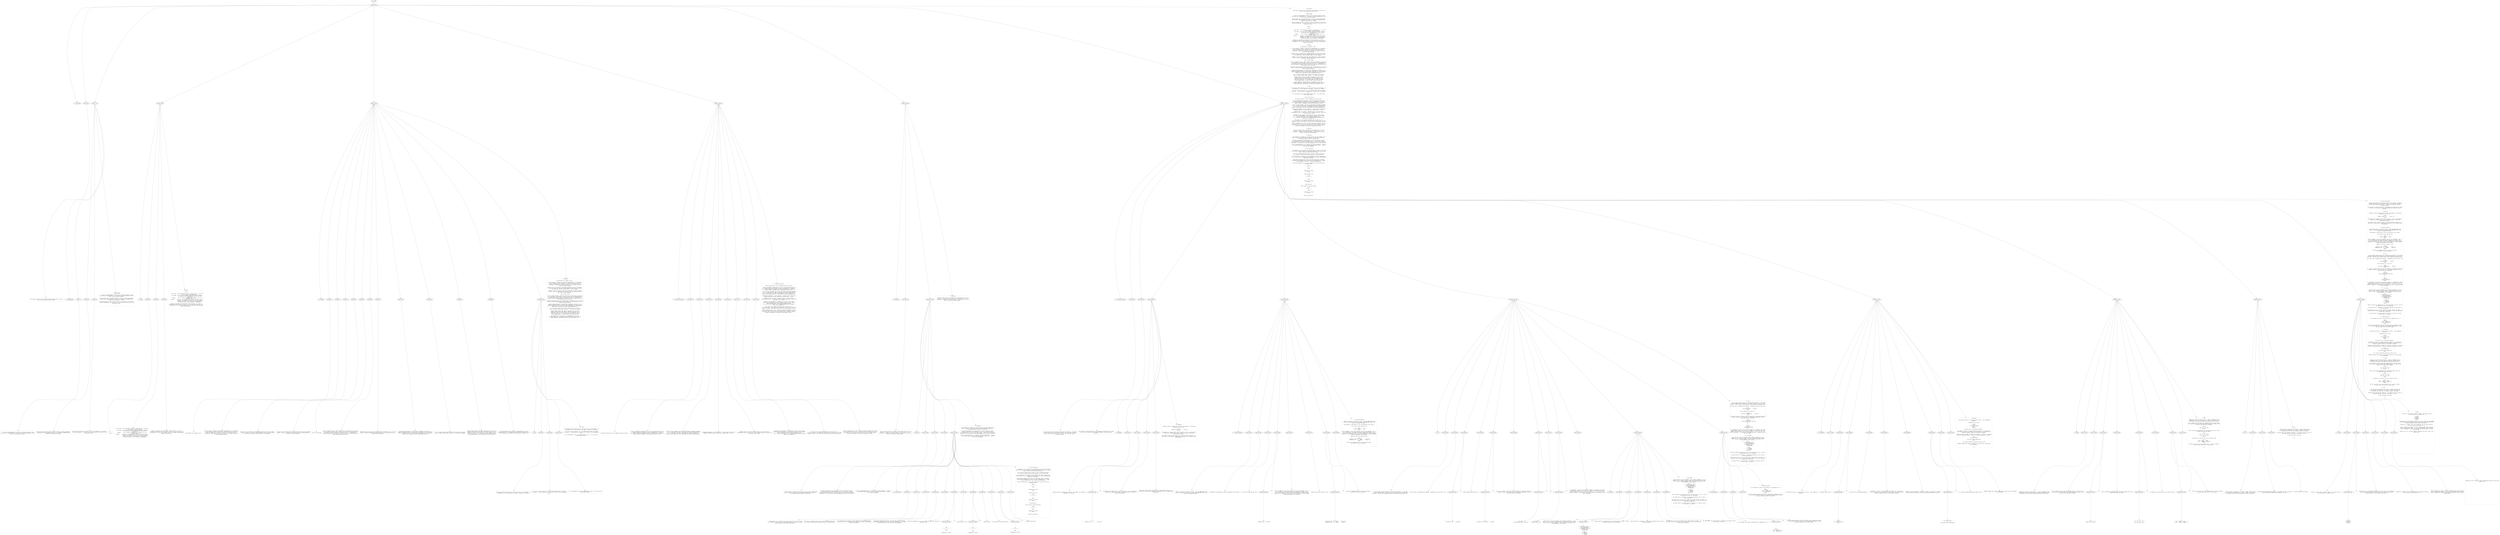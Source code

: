 digraph hierarchy {

node [fontname=Helvetica]
edge [style=dashed]

doc_0 [label="doc - 508"]


doc_0 -> { section_1}
{rank=same; section_1}

section_1 [label="section: 1-224"]


section_1 -> { header_2 block_3 section_4 section_5 section_6 section_7 section_8 section_9}
{rank=same; header_2 block_3 section_4 section_5 section_6 section_7 section_8 section_9}

header_2 [label="1 : Orb format"]

block_3 [label="block 1-224"]

section_4 [label="section: 7-21"]

section_5 [label="section: 22-43"]

section_6 [label="section: 44-92"]

section_7 [label="section: 106-142"]

section_8 [label="section: 143-150"]

section_9 [label="section: 225-457"]


block_3 -> leaf_10
leaf_10  [color=Gray,shape=rectangle,fontname=Inconsolata,label="
  The grimoire tools work with a structured text format which we call Orb.
This is an introduction to that format.

"]
section_4 -> { header_11 block_12 block_13 block_14}
{rank=same; header_11 block_12 block_13 block_14}

header_11 [label="2 : Metalanguage"]

block_12 [label="block 7-12"]

block_13 [label="block 13-16"]

block_14 [label="block 17-21"]


block_12 -> leaf_15
leaf_15  [color=Gray,shape=rectangle,fontname=Inconsolata,label="
  I call Orb a metalanguage, because it can by design include any other
structured text format within it.  Provided it may be represented in utf-8!
This is no stricture in practice. 
"]
block_13 -> leaf_16
leaf_16  [color=Gray,shape=rectangle,fontname=Inconsolata,label="The Orb format aims to be equally useful for markup, literate programming,
configuration, data exchange, and the sort of interactive notebook which 
Jupyter and org-babel can produce.
"]
block_14 -> leaf_17
leaf_17  [color=Gray,shape=rectangle,fontname=Inconsolata,label="The first parser and tool is Grimoire, which, as a bootstrap, is focused on
literate programming.  This will in turn be the format for the tools in the
bettertools suite. 

"]
section_4 -> leaf_18
leaf_18  [color=Gray,shape=rectangle,fontname=Inconsolata,label="** Metalanguage

  I call Orb a metalanguage, because it can by design include any other
structured text format within it.  Provided it may be represented in utf-8!
This is no stricture in practice. 

The Orb format aims to be equally useful for markup, literate programming,
configuration, data exchange, and the sort of interactive notebook which 
Jupyter and org-babel can produce.

The first parser and tool is Grimoire, which, as a bootstrap, is focused on
literate programming.  This will in turn be the format for the tools in the
bettertools suite. 


*"]
section_5 -> { header_19 block_20 block_21 block_22}
{rank=same; header_19 block_20 block_21 block_22}

header_19 [label="2 : Goals"]

block_20 [label="block 22-25"]

block_21 [label="block 26-37"]

block_22 [label="block 38-43"]


block_20 -> leaf_23
leaf_23  [color=Gray,shape=rectangle,fontname=Inconsolata,label="
  Orb is:
"]
block_21 -> leaf_24
leaf_24  [color=Gray,shape=rectangle,fontname=Inconsolata,label="  - Error free:  An Orb document is never in a state of error.  Any valid
                 utf-8 string is an Orb document.
  - Line based:  Orb files may be rapidly separated into their elements
                 by splitting into lines and examining the first few
                 characters.
  - Humane:      Orb is carefully designed to be readable, as is, by
                 ordinary humans.
  - General:     There are no characters such as <>& in HTML which must be
                 escaped.  Orb codeblocks can enclose any other format,
                 including Orb format.  Orb strings are «brace balanced»
                 and can enclose any utf-8 string as a consequence. 
"]
block_22 -> leaf_25
leaf_25  [color=Gray,shape=rectangle,fontname=Inconsolata,label="While it is possible to do some fancy things with Orb, it is also a
comfortable format to write a blog post, or put a few key-value pairs into
a config file.  If you were to send an email in Orb format, the recipient
might not even notice. 

"]
section_5 -> leaf_26
leaf_26  [color=Gray,shape=rectangle,fontname=Inconsolata,label="** Goals

  Orb is:

  - Error free:  An Orb document is never in a state of error.  Any valid
                 utf-8 string is an Orb document.
  - Line based:  Orb files may be rapidly separated into their elements
                 by splitting into lines and examining the first few
                 characters.
  - Humane:      Orb is carefully designed to be readable, as is, by
                 ordinary humans.
  - General:     There are no characters such as <>& in HTML which must be
                 escaped.  Orb codeblocks can enclose any other format,
                 including Orb format.  Orb strings are «brace balanced»
                 and can enclose any utf-8 string as a consequence. 

While it is possible to do some fancy things with Orb, it is also a
comfortable format to write a blog post, or put a few key-value pairs into
a config file.  If you were to send an email in Orb format, the recipient
might not even notice. 


*"]
section_6 -> { header_27 block_28 block_29 block_30 block_31 block_32 block_33 block_34 block_35 block_36 block_37 block_38 section_39}
{rank=same; header_27 block_28 block_29 block_30 block_31 block_32 block_33 block_34 block_35 block_36 block_37 block_38 section_39}

header_27 [label="2 : Encoding"]

block_28 [label="block 44-47"]

block_29 [label="block 48-53"]

block_30 [label="block 54-57"]

block_31 [label="block 58-61"]

block_32 [label="block 62-63"]

block_33 [label="block 64-69"]

block_34 [label="block 70-73"]

block_35 [label="block 74-78"]

block_36 [label="block 79-81"]

block_37 [label="block 82-87"]

block_38 [label="block 88-92"]

section_39 [label="section: 93-105"]


block_28 -> leaf_40
leaf_40  [color=Gray,shape=rectangle,fontname=Inconsolata,label="
Orb documents are encoded in utf-8.  
"]
block_29 -> leaf_41
leaf_41  [color=Gray,shape=rectangle,fontname=Inconsolata,label="The core syntax is defined in terms of the reachable keys on a US keyboard.
This tradition is firmly entrenched in the mid teens, and I have no
designs on budging that at present.  The miser in me likes that they're
a byte each.  The lawyer in me insists that this isn't ASCII, which is a
seven-bit legacy encoding.
"]
block_30 -> leaf_42
leaf_42  [color=Gray,shape=rectangle,fontname=Inconsolata,label="We aren't at all reluctant to use Unicode characters as part of the format. 
Grimoire «strings» are the most visible example of this, along with drawer
and fold icons, which are actual parts of an Orb document. 
"]
block_31 -> leaf_43
leaf_43  [color=Gray,shape=rectangle,fontname=Inconsolata,label="Grimoire is case sensitive and uses lower-snake-case for built-in English
phrases. There is a convention (see classes) that uses capitalization of
user words to affect semantics.  
"]
block_32 -> leaf_44
leaf_44  [color=Gray,shape=rectangle,fontname=Inconsolata,label="[tk] is there though
"]
block_33 -> leaf_45
leaf_45  [color=Gray,shape=rectangle,fontname=Inconsolata,label="Orb is a format for text.  There are many ways of writing text, but only one
way of encoding it that matters.  There is a long tail of Unicode complexity,
and there are traces of Committee spattered all over it; nonetheless we 
should be grateful that utf-8 won, in a world in which we still drive cars on
both possible sides of the road. 
"]
block_34 -> leaf_46
leaf_46  [color=Gray,shape=rectangle,fontname=Inconsolata,label="Note that while we have our [[own opinions about utf-8][httk://]] our vision of
heaven is backward-compatible with the inferior version foisted upon us by a 
jealous software monopoly.
"]
block_35 -> leaf_47
leaf_47  [color=Gray,shape=rectangle,fontname=Inconsolata,label="Bidirectional handling in a context that's indentation sensitive is an 
example of something subtle. Orb format uses indentation in a few key places,
and a compliant parser will need to detect and respect RTL [tk?] markers.
Exactly how is spelled out under [[indentation][httk://]]
"]
block_36 -> leaf_48
leaf_48  [color=Gray,shape=rectangle,fontname=Inconsolata,label="I'd love to get a Hebrew and/or Arabic fluent hacker on the project
early, to make sure this works correctly.  I'll settle for Aramaic.
"]
block_37 -> leaf_49
leaf_49  [color=Gray,shape=rectangle,fontname=Inconsolata,label="Another thing I want to get right is equivalence. If you have a
variable called \"Glück\" the compiler shouldn't complain if it's
rendered in either of the valid ways. For some sequences that's
\"any of the valid ways\". If we normalized your prose, you might
have problems later, so we don't want to solve it that way.
"]
block_38 -> leaf_50
leaf_50  [color=Gray,shape=rectangle,fontname=Inconsolata,label="This consideration mostly applys to [[hashtags][httk://]] and 
[[handles][httk://]].  The idea is that Orb files will respect all the 
wacky typographic equivalences that Unicode has gifted us with.

"]
section_39 -> { header_51 block_52 block_53 block_54}
{rank=same; header_51 block_52 block_53 block_54}

header_51 [label="4 : Tabs"]

block_52 [label="block 93-97"]

block_53 [label="block 98-101"]

block_54 [label="block 102-105"]


block_52 -> leaf_55
leaf_55  [color=Gray,shape=rectangle,fontname=Inconsolata,label="
The vexacious ASCII character 8 will never be found in an Orb document.  If
encountered, it will be reduced to two spaces.  Grimoire will complain.
"]
block_53 -> leaf_56
leaf_56  [color=Gray,shape=rectangle,fontname=Inconsolata,label="It's not an /error/ mind you, it's a well-defined input that will become 
two spaces.  If encountered by one of my tools, the tabs will be permanently
gone. 
"]
block_54 -> leaf_57
leaf_57  [color=Gray,shape=rectangle,fontname=Inconsolata,label="Yes. This applies to your source code blocks as well.  It is time we put 
away childish things.  

"]
section_39 -> leaf_58
leaf_58  [color=Gray,shape=rectangle,fontname=Inconsolata,label="**** Tabs

The vexacious ASCII character 8 will never be found in an Orb document.  If
encountered, it will be reduced to two spaces.  Grimoire will complain.

It's not an /error/ mind you, it's a well-defined input that will become 
two spaces.  If encountered by one of my tools, the tabs will be permanently
gone. 

Yes. This applies to your source code blocks as well.  It is time we put 
away childish things.  


*"]
section_6 -> leaf_59
leaf_59  [color=Gray,shape=rectangle,fontname=Inconsolata,label="** Encoding

Orb documents are encoded in utf-8.  

The core syntax is defined in terms of the reachable keys on a US keyboard.
This tradition is firmly entrenched in the mid teens, and I have no
designs on budging that at present.  The miser in me likes that they're
a byte each.  The lawyer in me insists that this isn't ASCII, which is a
seven-bit legacy encoding.

We aren't at all reluctant to use Unicode characters as part of the format. 
Grimoire «strings» are the most visible example of this, along with drawer
and fold icons, which are actual parts of an Orb document. 

Grimoire is case sensitive and uses lower-snake-case for built-in English
phrases. There is a convention (see classes) that uses capitalization of
user words to affect semantics.  

[tk] is there though

Orb is a format for text.  There are many ways of writing text, but only one
way of encoding it that matters.  There is a long tail of Unicode complexity,
and there are traces of Committee spattered all over it; nonetheless we 
should be grateful that utf-8 won, in a world in which we still drive cars on
both possible sides of the road. 

Note that while we have our [[own opinions about utf-8][httk://]] our vision of
heaven is backward-compatible with the inferior version foisted upon us by a 
jealous software monopoly.

Bidirectional handling in a context that's indentation sensitive is an 
example of something subtle. Orb format uses indentation in a few key places,
and a compliant parser will need to detect and respect RTL [tk?] markers.
Exactly how is spelled out under [[indentation][httk://]]

I'd love to get a Hebrew and/or Arabic fluent hacker on the project
early, to make sure this works correctly.  I'll settle for Aramaic.

Another thing I want to get right is equivalence. If you have a
variable called \"Glück\" the compiler shouldn't complain if it's
rendered in either of the valid ways. For some sequences that's
\"any of the valid ways\". If we normalized your prose, you might
have problems later, so we don't want to solve it that way.

This consideration mostly applys to [[hashtags][httk://]] and 
[[handles][httk://]].  The idea is that Orb files will respect all the 
wacky typographic equivalences that Unicode has gifted us with.


*"]
section_7 -> { header_60 block_61 block_62 block_63 block_64 block_65 block_66 block_67 block_68}
{rank=same; header_60 block_61 block_62 block_63 block_64 block_65 block_66 block_67 block_68}

header_60 [label="2 : Prose and Structure"]

block_61 [label="block 106-109"]

block_62 [label="block 110-114"]

block_63 [label="block 115-119"]

block_64 [label="block 120-122"]

block_65 [label="block 123-126"]

block_66 [label="block 127-132"]

block_67 [label="block 133-136"]

block_68 [label="block 137-142"]


block_61 -> leaf_69
leaf_69  [color=Gray,shape=rectangle,fontname=Inconsolata,label="
The major distinction in Orb is between prose and structure.
"]
block_62 -> leaf_70
leaf_70  [color=Gray,shape=rectangle,fontname=Inconsolata,label="Prose is the default parsing state. It is far from unstructured from the
runtime perspective. Although this needn't be embedded in the parse
tree, Grimoire understands concepts such as paragraphs, words, punctuation,
capital letters, languages, and anything else proper to prose.
"]
block_63 -> leaf_71
leaf_71  [color=Gray,shape=rectangle,fontname=Inconsolata,label="I refer to human languages, but Grimoire understands programming languages
also. In principle, all of them, it shouldn't be harder to add them than
it is to call them from shell, though getting a runtime rigged up to
another runtime always calls for some finesse to derive a good experience.
"]
block_64 -> leaf_72
leaf_72  [color=Gray,shape=rectangle,fontname=Inconsolata,label="\"Programming languages\" is overly specific.  Grimoire draws a distinction
between prose and structure. Blocks may contain either, or both.
"]
block_65 -> leaf_73
leaf_73  [color=Gray,shape=rectangle,fontname=Inconsolata,label="Something that's nice about a language build on a prose/structure
relationship is that it can be error free.  Anything *grym* can't build into
a structure is just prose.
"]
block_66 -> leaf_74
leaf_74  [color=Gray,shape=rectangle,fontname=Inconsolata,label="Markdown has this property.  Sometimes you run into parsers which
build errors into Markdown, which is itself erroneous.  If you [[RTFM]
[http://daringfireball.net/projects/markdown/syntax]],
you'll find the word \"error\" once.  Helpfully explaining how Markdown
keeps you from making one.
"]
block_67 -> leaf_75
leaf_75  [color=Gray,shape=rectangle,fontname=Inconsolata,label="We do what we can to make the document look the same as it is
in fact structured.  The intention with Orb files is that we work with them
aided by a linter, which lets us be lazy and still get consistent results.
"]
block_68 -> leaf_76
leaf_76  [color=Gray,shape=rectangle,fontname=Inconsolata,label="The most important point in this section is that Orb documents do not have
errors and never fail to parse.  You should be able to literally plug any 
Orb parser into a source of entropy and end up with a document, since a
proper utf-8 decoder will drop any invalid bytes it sees. 

"]
section_7 -> leaf_77
leaf_77  [color=Gray,shape=rectangle,fontname=Inconsolata,label="** Prose and Structure

The major distinction in Orb is between prose and structure.

Prose is the default parsing state. It is far from unstructured from the
runtime perspective. Although this needn't be embedded in the parse
tree, Grimoire understands concepts such as paragraphs, words, punctuation,
capital letters, languages, and anything else proper to prose.

I refer to human languages, but Grimoire understands programming languages
also. In principle, all of them, it shouldn't be harder to add them than
it is to call them from shell, though getting a runtime rigged up to
another runtime always calls for some finesse to derive a good experience.

\"Programming languages\" is overly specific.  Grimoire draws a distinction
between prose and structure. Blocks may contain either, or both.

Something that's nice about a language build on a prose/structure
relationship is that it can be error free.  Anything *grym* can't build into
a structure is just prose.

Markdown has this property.  Sometimes you run into parsers which
build errors into Markdown, which is itself erroneous.  If you [[RTFM]
[http://daringfireball.net/projects/markdown/syntax]],
you'll find the word \"error\" once.  Helpfully explaining how Markdown
keeps you from making one.

We do what we can to make the document look the same as it is
in fact structured.  The intention with Orb files is that we work with them
aided by a linter, which lets us be lazy and still get consistent results.

The most important point in this section is that Orb documents do not have
errors and never fail to parse.  You should be able to literally plug any 
Orb parser into a source of entropy and end up with a document, since a
proper utf-8 decoder will drop any invalid bytes it sees. 


*"]
section_8 -> { header_78 block_79 section_80}
{rank=same; header_78 block_79 section_80}

header_78 [label="2 : Ownership"]

block_79 [label="block 143-150"]

section_80 [label="section: 151-166"]


block_79 -> leaf_81
leaf_81  [color=Gray,shape=rectangle,fontname=Inconsolata,label="
  The root concept of Orb is a document, which divides into one or more 
sections.  A section owns all structure or prose within it.  This 
paragraph is owned by «** Ownership» above, as are all the rest of the
blocks until the next section header. 

"]
section_80 -> { header_82 block_83 block_84 block_85 section_86}
{rank=same; header_82 block_83 block_84 block_85 section_86}

header_82 [label="3 : Blocking"]

block_83 [label="block 151-156"]

block_84 [label="block 157-161"]

block_85 [label="block 162-166"]

section_86 [label="section: 167-224"]


block_83 -> leaf_87
leaf_87  [color=Gray,shape=rectangle,fontname=Inconsolata,label="
  Orb documents are chunked into sections entirely by their heading lines.
Within a section, prose and structure alike are organized into blocks.  
The defining marker of blocks is blank lines.
"]
block_84 -> leaf_88
leaf_88  [color=Gray,shape=rectangle,fontname=Inconsolata,label="This second paragraph is the second block of the «*** Blocking» section.
Taking a look at the source document, you'll see that I put (single)
newlines between lines, with an 78 column margin.  That should be considered
good style.  If you prefer to have each paragraph be its own line, have at.
"]
block_85 -> leaf_89
leaf_89  [color=Gray,shape=rectangle,fontname=Inconsolata,label="A line is considered blank if it contains only Unicode spacemarks.  Grimoire
will smoothly remove any such cruft and replace it with «\\n\\n».  We also
trim trailing whitespace. 

"]
section_86 -> { header_90 block_91 block_92 block_93 block_94 block_95 block_96 block_97 block_98 block_99 block_100 block_101 block_102}
{rank=same; header_90 block_91 block_92 block_93 block_94 block_95 block_96 block_97 block_98 block_99 block_100 block_101 block_102}

header_90 [label="4 : The Cling Rule"]

block_91 [label="block 167-172"]

block_92 [label="block 173-175"]

block_93 [label="block 176-179"]

block_94 [label="block 180-183"]

block_95 [label="block 184-186"]

block_96 [label="block 187-196"]

block_97 [label="block 197-198"]

block_98 [label="block 199-208"]

block_99 [label="block 209-210"]

block_100 [label="block 211-212"]

block_101 [label="block 213-221"]

block_102 [label="block 222-224"]


block_91 -> leaf_103
leaf_103  [color=Gray,shape=rectangle,fontname=Inconsolata,label="
  [[Tags][httk://]] are used both to provide names to blocks in Orb format
and to specify various actions in knitting and weaving.  They may be placed
above or below the block which they affect.
"]
block_92 -> leaf_104
leaf_104  [color=Gray,shape=rectangle,fontname=Inconsolata,label="The cling rule specifies that a group 'clings' to another group when
it is closer to that group than the other group. Ties resolve down.
"]
block_93 -> leaf_105
leaf_105  [color=Gray,shape=rectangle,fontname=Inconsolata,label="This should make it intuitive to group elements that aren't grouping the
way you expect: put in whitespace until the block is visually distinguished
from the surroundings.
"]
block_94 -> leaf_106
leaf_106  [color=Gray,shape=rectangle,fontname=Inconsolata,label="Cling applies between blocks which are at the same level of ownership.
Ownership has precedence over cling: all blocks underneath e.g. a header
line are owned by that line, newlines notwithstanding.
"]
block_95 -> leaf_107
leaf_107  [color=Gray,shape=rectangle,fontname=Inconsolata,label="Note that indentation of e.g. lists invokes the cling rule within the
indentation level.
"]
block_96 -> { codeblock_108}
{rank=same; codeblock_108}

codeblock_108 [label="code block 187-194"]


codeblock_108 -> leaf_109
leaf_109  [color=Gray,shape=rectangle,fontname=Inconsolata,label="| x | y | z |

#tag


someprose on a block"]
block_96 -> leaf_110
leaf_110  [color=Gray,shape=rectangle,fontname=Inconsolata,label="
"]
block_97 -> leaf_111
leaf_111  [color=Gray,shape=rectangle,fontname=Inconsolata,label="Tags the table, but
"]
block_98 -> { codeblock_112}
{rank=same; codeblock_112}

codeblock_112 [label="code block 199-206"]


codeblock_112 -> leaf_113
leaf_113  [color=Gray,shape=rectangle,fontname=Inconsolata,label="| x | y | z |


#tag

someprose on a block"]
block_98 -> leaf_114
leaf_114  [color=Gray,shape=rectangle,fontname=Inconsolata,label="
"]
block_99 -> leaf_115
leaf_115  [color=Gray,shape=rectangle,fontname=Inconsolata,label="Tags the block.
"]
block_100 -> leaf_116
leaf_116  [color=Gray,shape=rectangle,fontname=Inconsolata,label="Even clings are resolved forwards:
"]
block_101 -> { codeblock_117}
{rank=same; codeblock_117}

codeblock_117 [label="code block 213-219"]


codeblock_117 -> leaf_118
leaf_118  [color=Gray,shape=rectangle,fontname=Inconsolata,label="| x | y | z |

#tag

someprose on a block"]
block_101 -> leaf_119
leaf_119  [color=Gray,shape=rectangle,fontname=Inconsolata,label="
"]
block_102 -> leaf_120
leaf_120  [color=Gray,shape=rectangle,fontname=Inconsolata,label="Tags the prose block.

"]
section_86 -> leaf_121
leaf_121  [color=Gray,shape=rectangle,fontname=Inconsolata,label="**** The Cling Rule

  [[Tags][httk://]] are used both to provide names to blocks in Orb format
and to specify various actions in knitting and weaving.  They may be placed
above or below the block which they affect.

The cling rule specifies that a group 'clings' to another group when
it is closer to that group than the other group. Ties resolve down.

This should make it intuitive to group elements that aren't grouping the
way you expect: put in whitespace until the block is visually distinguished
from the surroundings.

Cling applies between blocks which are at the same level of ownership.
Ownership has precedence over cling: all blocks underneath e.g. a header
line are owned by that line, newlines notwithstanding.

Note that indentation of e.g. lists invokes the cling rule within the
indentation level.

#!orb
| x | y | z |

#tag


someprose on a block
#/orb


Tags the table, but

#!orb
| x | y | z |


#tag

someprose on a block
#/orb


Tags the block.

Even clings are resolved forwards:

#!orb
| x | y | z |

#tag

someprose on a block
#/orb


Tags the prose block.


*"]
section_80 -> leaf_122
leaf_122  [color=Gray,shape=rectangle,fontname=Inconsolata,label="*** Blocking

  Orb documents are chunked into sections entirely by their heading lines.
Within a section, prose and structure alike are organized into blocks.  
The defining marker of blocks is blank lines.

This second paragraph is the second block of the «*** Blocking» section.
Taking a look at the source document, you'll see that I put (single)
newlines between lines, with an 78 column margin.  That should be considered
good style.  If you prefer to have each paragraph be its own line, have at.

A line is considered blank if it contains only Unicode spacemarks.  Grimoire
will smoothly remove any such cruft and replace it with «\\n\\n».  We also
trim trailing whitespace. 


*"]
section_8 -> leaf_123
leaf_123  [color=Gray,shape=rectangle,fontname=Inconsolata,label="** Ownership

  The root concept of Orb is a document, which divides into one or more 
sections.  A section owns all structure or prose within it.  This 
paragraph is owned by «** Ownership» above, as are all the rest of the
blocks until the next section header. 


*"]
section_9 -> { header_124 block_125 block_126 section_127 section_128 section_129 section_130 section_131 section_132 section_133}
{rank=same; header_124 block_125 block_126 section_127 section_128 section_129 section_130 section_131 section_132 section_133}

header_124 [label="2 : Structural elements"]

block_125 [label="block 225-231"]

block_126 [label="block 232-457"]

section_127 [label="section: 237-255"]

section_128 [label="section: 256-286"]

section_129 [label="section: 287-361"]

section_130 [label="section: 377-410"]

section_131 [label="section: 411-445"]

section_132 [label="section: 446-457"]

section_133 [label="section: 458-508"]


block_125 -> leaf_134
leaf_134  [color=Gray,shape=rectangle,fontname=Inconsolata,label="
  Structure and prose are the figure and ground of Orb format.  We speak of
structure and prose on a block-by-block basis, and within some structure
blocks there are regions of prose.  Prose in turn routinely contains
structural regions.
"]
block_126 -> leaf_135
leaf_135  [color=Gray,shape=rectangle,fontname=Inconsolata,label="This section will discuss under what circumstances an Orb parser will create
structure, with some discursions into the semantics these distinctions
represent. 

"]
section_127 -> { header_136 block_137 block_138 block_139 block_140}
{rank=same; header_136 block_137 block_138 block_139 block_140}

header_136 [label="3 : Headlines"]

block_137 [label="block 237-241"]

block_138 [label="block 242-245"]

block_139 [label="block 246-249"]

block_140 [label="block 250-255"]


block_137 -> leaf_141
leaf_141  [color=Gray,shape=rectangle,fontname=Inconsolata,label="
  Headlines divide a document into sections.  The grammar for recognizing
a headline is as follows:
"]
block_138 -> { codeblock_142}
{rank=same; codeblock_142}

codeblock_142 [label="code block 242-244"]


codeblock_142 -> leaf_143
leaf_143  [color=Gray,shape=rectangle,fontname=Inconsolata,label="    headline = WS?  '*'+  ' '  prose  NL"]
block_138 -> leaf_144
leaf_144  [color=Gray,shape=rectangle,fontname=Inconsolata,label=""]
block_139 -> leaf_145
leaf_145  [color=Gray,shape=rectangle,fontname=Inconsolata,label="The number of =*= determine the level of ownership.  This is a declarative
relationship, though I lack a clean syntax to express it other than
functionally at present. 
"]
block_140 -> leaf_146
leaf_146  [color=Gray,shape=rectangle,fontname=Inconsolata,label="The content within =prose= has the luxury of being context-sensitive.  In
particular we treat tags on a headline as though they're on a tagline below
they headline. 


"]
section_127 -> leaf_147
leaf_147  [color=Gray,shape=rectangle,fontname=Inconsolata,label="*** Headlines

  Headlines divide a document into sections.  The grammar for recognizing
a headline is as follows:

#!peg
    headline = WS?  '*'+  ' '  prose  NL
#/peg

The number of =*= determine the level of ownership.  This is a declarative
relationship, though I lack a clean syntax to express it other than
functionally at present. 

The content within =prose= has the luxury of being context-sensitive.  In
particular we treat tags on a headline as though they're on a tagline below
they headline. 



*"]
section_128 -> { header_148 block_149 block_150 block_151 block_152 block_153 block_154 block_155 block_156}
{rank=same; header_148 block_149 block_150 block_151 block_152 block_153 block_154 block_155 block_156}

header_148 [label="3 : Tags and Taglines"]

block_149 [label="block 256-261"]

block_150 [label="block 262-263"]

block_151 [label="block 264-265"]

block_152 [label="block 266-268"]

block_153 [label="block 269-275"]

block_154 [label="block 276-277"]

block_155 [label="block 278-282"]

block_156 [label="block 283-286"]


block_149 -> leaf_157
leaf_157  [color=Gray,shape=rectangle,fontname=Inconsolata,label="
  Tags are the control structures for Orb.  There are =#hashtags= which
loosely correspond to functions or messages, and =@handles= which more
directly correspond to symbols.  
"]
block_150 -> leaf_158
leaf_158  [color=Gray,shape=rectangle,fontname=Inconsolata,label="The semantics of tags belong in the [[runtime][httk://]]]] section.
"]
block_151 -> leaf_159
leaf_159  [color=Gray,shape=rectangle,fontname=Inconsolata,label="For now let us note that the rule
"]
block_152 -> { codeblock_160}
{rank=same; codeblock_160}

codeblock_160 [label="code block 266-268"]


codeblock_160 -> leaf_161
leaf_161  [color=Gray,shape=rectangle,fontname=Inconsolata,label="  hashtag = WS+  '#'  symbol"]
block_152 -> leaf_162
leaf_162  [color=Gray,shape=rectangle,fontname=Inconsolata,label=""]
block_153 -> leaf_163
leaf_163  [color=Gray,shape=rectangle,fontname=Inconsolata,label="  
*may* not appear in (all) prose contexts, this is still undecided.  This is 
true of handles as well given the state of =grym= at the present time, 
but I am more firmly convinced of the value of @handle as a short in-place
expansion of a handleline. I don't think trying to parse a mid-block #export
as meaning something is as valuable. 
"]
block_154 -> leaf_164
leaf_164  [color=Gray,shape=rectangle,fontname=Inconsolata,label="These two rules are currently in use:
"]
block_155 -> { codeblock_165}
{rank=same; codeblock_165}

codeblock_165 [label="code block 278-281"]


codeblock_165 -> leaf_166
leaf_166  [color=Gray,shape=rectangle,fontname=Inconsolata,label="  hashline = WS?  '#'  symbol  ' '  prose  NL
  handleline = WS?  '@'  symbol  ' '  prose  NL"]
block_155 -> leaf_167
leaf_167  [color=Gray,shape=rectangle,fontname=Inconsolata,label=""]
block_156 -> leaf_168
leaf_168  [color=Gray,shape=rectangle,fontname=Inconsolata,label="Structure is designed to work on a line-by-line basis,
any =line= rule has an implied =^=. 

"]
section_128 -> leaf_169
leaf_169  [color=Gray,shape=rectangle,fontname=Inconsolata,label="*** Tags and Taglines

  Tags are the control structures for Orb.  There are =#hashtags= which
loosely correspond to functions or messages, and =@handles= which more
directly correspond to symbols.  

The semantics of tags belong in the [[runtime][httk://]]]] section.

For now let us note that the rule

#!peg
  hashtag = WS+  '#'  symbol
#/peg
  
*may* not appear in (all) prose contexts, this is still undecided.  This is 
true of handles as well given the state of =grym= at the present time, 
but I am more firmly convinced of the value of @handle as a short in-place
expansion of a handleline. I don't think trying to parse a mid-block #export
as meaning something is as valuable. 

These two rules are currently in use:

#!peg
  hashline = WS?  '#'  symbol  ' '  prose  NL
  handleline = WS?  '@'  symbol  ' '  prose  NL
#/peg

Structure is designed to work on a line-by-line basis,
any =line= rule has an implied =^=. 


*"]
section_129 -> { header_170 block_171 block_172 block_173 block_174 block_175 block_176 block_177 block_178 block_179 block_180 section_181 section_182}
{rank=same; header_170 block_171 block_172 block_173 block_174 block_175 block_176 block_177 block_178 block_179 block_180 section_181 section_182}

header_170 [label="3 : List "]

block_171 [label="block 287-292"]

block_172 [label="block 293-294"]

block_173 [label="block 295-298"]

block_174 [label="block 299-300"]

block_175 [label="block 301-304"]

block_176 [label="block 305-308"]

block_177 [label="block 309-313"]

block_178 [label="block 314-315"]

block_179 [label="block 316-320"]

block_180 [label="block 321-361"]

section_181 [label="section: 328-361"]

section_182 [label="section: 362-376"]


block_171 -> leaf_183
leaf_183  [color=Gray,shape=rectangle,fontname=Inconsolata,label="
  Lists are both a markup format and a flexible data container.  In the emacs
org-mode, headline-type structures do the heavy lifting for TODO lists and
the like.  This was org's original purpose, with document markup coming later.
"]
block_172 -> leaf_184
leaf_184  [color=Gray,shape=rectangle,fontname=Inconsolata,label="Orb lists come in unnumbered and numbered.  Unnumbered lists follow this rule:
"]
block_173 -> { codeblock_185}
{rank=same; codeblock_185}

codeblock_185 [label="code block 295-297"]


codeblock_185 -> leaf_186
leaf_186  [color=Gray,shape=rectangle,fontname=Inconsolata,label="  listline-un = WS? '- ' prose NL"]
block_173 -> leaf_187
leaf_187  [color=Gray,shape=rectangle,fontname=Inconsolata,label=""]
block_174 -> leaf_188
leaf_188  [color=Gray,shape=rectangle,fontname=Inconsolata,label="While numbered lists match this:
"]
block_175 -> { codeblock_189}
{rank=same; codeblock_189}

codeblock_189 [label="code block 301-303"]


codeblock_189 -> leaf_190
leaf_190  [color=Gray,shape=rectangle,fontname=Inconsolata,label="  listline-li = WS? digits '. ' prose NL"]
block_175 -> leaf_191
leaf_191  [color=Gray,shape=rectangle,fontname=Inconsolata,label=""]
block_176 -> leaf_192
leaf_192  [color=Gray,shape=rectangle,fontname=Inconsolata,label="For lists, as with any structure group, the semantics of the prose section are
somewhat flexible.  The cling rule for lists parses indentation so that
multi-line entries are possible:
"]
block_177 -> { codeblock_193}
{rank=same; codeblock_193}

codeblock_193 [label="code block 309-312"]


codeblock_193 -> leaf_194
leaf_194  [color=Gray,shape=rectangle,fontname=Inconsolata,label="  - list entry 
   prose directly under, bad style"]
block_177 -> leaf_195
leaf_195  [color=Gray,shape=rectangle,fontname=Inconsolata,label=""]
block_178 -> leaf_196
leaf_196  [color=Gray,shape=rectangle,fontname=Inconsolata,label="vs.
"]
block_179 -> { codeblock_197}
{rank=same; codeblock_197}

codeblock_197 [label="code block 316-319"]


codeblock_197 -> leaf_198
leaf_198  [color=Gray,shape=rectangle,fontname=Inconsolata,label="  - list entry 
    continues list entry"]
block_179 -> leaf_199
leaf_199  [color=Gray,shape=rectangle,fontname=Inconsolata,label=""]
block_180 -> leaf_200
leaf_200  [color=Gray,shape=rectangle,fontname=Inconsolata,label="As in Markdown, the parser will accept any numbers as a numbered list without
checking their order.  The linter will increment by one starting from the
number of the first index, so if you start with \"1. \" or \"0. \" or \"10. \" you
get the subsequent.  This behavior can be suppressed with a hashtag directive
yet to be added.  

"]
section_181 -> { header_201 block_202 block_203 block_204 block_205 block_206 block_207}
{rank=same; header_201 block_202 block_203 block_204 block_205 block_206 block_207}

header_201 [label="4 : List Boxes"]

block_202 [label="block 328-334"]

block_203 [label="block 335-347"]

block_204 [label="block 348-350"]

block_205 [label="block 351-353"]

block_206 [label="block 354-357"]

block_207 [label="block 358-361"]


block_202 -> leaf_208
leaf_208  [color=Gray,shape=rectangle,fontname=Inconsolata,label="
  Lists can have, as a first element, a box, either a checkbox =[ ]= or a 
radio box =( )=.  These are either empty with whitespace or have contents
from a limited pallete of symbols.  Their function is described in the 
[[runtime][httk://]]]] section. 
"]
block_203 -> { codeblock_209}
{rank=same; codeblock_209}

codeblock_209 [label="code block 335-346"]


codeblock_209 -> leaf_210
leaf_210  [color=Gray,shape=rectangle,fontname=Inconsolata,label="  - [ ] #todo finish orb.orb
    - [X] Metalanguage
    - [X] Prose and Structure
    - [REVISE] Link
    - [ ] Code Block

  - Fruits
    - ( ) Bananas
    - (*) Coconuts
    - ( ) Grapes"]
block_203 -> leaf_211
leaf_211  [color=Gray,shape=rectangle,fontname=Inconsolata,label=""]
block_204 -> leaf_212
leaf_212  [color=Gray,shape=rectangle,fontname=Inconsolata,label="These two types can't meaningfully mix on the same level of a list.  The one
the parser sees first will be applied.
"]
block_205 -> leaf_213
leaf_213  [color=Gray,shape=rectangle,fontname=Inconsolata,label="The radio button is contagious, if the parser encounters one all lines on
that level get one. 
"]
block_206 -> leaf_214
leaf_214  [color=Gray,shape=rectangle,fontname=Inconsolata,label="The check box is not, it's ok to include it on some lines but not others.  If
the parser sees a check box and then a radio button, it will turn the radio
button into a check box.
"]
block_207 -> leaf_215
leaf_215  [color=Gray,shape=rectangle,fontname=Inconsolata,label="The radio button can only have one =*=; the parser will ignore, and the
linter remove, any others. 

"]
section_181 -> leaf_216
leaf_216  [color=Gray,shape=rectangle,fontname=Inconsolata,label="** List Boxes

  Lists can have, as a first element, a box, either a checkbox =[ ]= or a 
radio box =( )=.  These are either empty with whitespace or have contents
from a limited pallete of symbols.  Their function is described in the 
[[runtime][httk://]]]] section. 

#!orb
  - [ ] #todo finish orb.orb
    - [X] Metalanguage
    - [X] Prose and Structure
    - [REVISE] Link
    - [ ] Code Block

  - Fruits
    - ( ) Bananas
    - (*) Coconuts
    - ( ) Grapes
#/orb

These two types can't meaningfully mix on the same level of a list.  The one
the parser sees first will be applied.

The radio button is contagious, if the parser encounters one all lines on
that level get one. 

The check box is not, it's ok to include it on some lines but not others.  If
the parser sees a check box and then a radio button, it will turn the radio
button into a check box.

The radio button can only have one =*=; the parser will ignore, and the
linter remove, any others. 


***"]
section_182 -> { header_217 block_218 block_219 block_220}
{rank=same; header_217 block_218 block_219 block_220}

header_217 [label="4 : Key/value pairs"]

block_218 [label="block 362-365"]

block_219 [label="block 366-371"]

block_220 [label="block 372-376"]


block_218 -> leaf_221
leaf_221  [color=Gray,shape=rectangle,fontname=Inconsolata,label="
  A list element can consist of key/value pairs, separated with a =:=.
"]
block_219 -> { codeblock_222}
{rank=same; codeblock_222}

codeblock_222 [label="code block 366-370"]


codeblock_222 -> leaf_223
leaf_223  [color=Gray,shape=rectangle,fontname=Inconsolata,label=" - first key:
   - value : another value
   - 42 : the answer"]
block_219 -> leaf_224
leaf_224  [color=Gray,shape=rectangle,fontname=Inconsolata,label=""]
block_220 -> leaf_225
leaf_225  [color=Gray,shape=rectangle,fontname=Inconsolata,label="From the runtime perspective the left and right sides are basically strings,
as we build out the Clu runtime we'll have better expectations for what
keys and values would look like as data. 

"]
section_182 -> leaf_226
leaf_226  [color=Gray,shape=rectangle,fontname=Inconsolata,label="** Key/value pairs

  A list element can consist of key/value pairs, separated with a =:=.

#!orb
 - first key:
   - value : another value
   - 42 : the answer
#/orb

From the runtime perspective the left and right sides are basically strings,
as we build out the Clu runtime we'll have better expectations for what
keys and values would look like as data. 


***"]
section_129 -> leaf_227
leaf_227  [color=Gray,shape=rectangle,fontname=Inconsolata,label="*** List 

  Lists are both a markup format and a flexible data container.  In the emacs
org-mode, headline-type structures do the heavy lifting for TODO lists and
the like.  This was org's original purpose, with document markup coming later.

Orb lists come in unnumbered and numbered.  Unnumbered lists follow this rule:

#!peg
	listline-un = WS? '- ' prose NL
#/peg

While numbered lists match this:

#!peg
	listline-li = WS? digits '. ' prose NL
#/peg

For lists, as with any structure group, the semantics of the prose section are
somewhat flexible.  The cling rule for lists parses indentation so that
multi-line entries are possible:

#!orb
  - list entry 
   prose directly under, bad style
#/orb

vs.

#!orb
  - list entry 
    continues list entry
#/orb

As in Markdown, the parser will accept any numbers as a numbered list without
checking their order.  The linter will increment by one starting from the
number of the first index, so if you start with \"1. \" or \"0. \" or \"10. \" you
get the subsequent.  This behavior can be suppressed with a hashtag directive
yet to be added.  


**** List Boxes

  Lists can have, as a first element, a box, either a checkbox =[ ]= or a 
radio box =( )=.  These are either empty with whitespace or have contents
from a limited pallete of symbols.  Their function is described in the 
[[runtime][httk://]]]] section. 

#!orb
  - [ ] #todo finish orb.orb
    - [X] Metalanguage
    - [X] Prose and Structure
    - [REVISE] Link
    - [ ] Code Block

  - Fruits
    - ( ) Bananas
    - (*) Coconuts
    - ( ) Grapes
#/orb

These two types can't meaningfully mix on the same level of a list.  The one
the parser sees first will be applied.

The radio button is contagious, if the parser encounters one all lines on
that level get one. 

The check box is not, it's ok to include it on some lines but not others.  If
the parser sees a check box and then a radio button, it will turn the radio
button into a check box.

The radio button can only have one =*=; the parser will ignore, and the
linter remove, any others. 


***"]
section_130 -> { header_228 block_229 block_230 block_231 block_232 block_233 block_234 block_235 block_236 block_237}
{rank=same; header_228 block_229 block_230 block_231 block_232 block_233 block_234 block_235 block_236 block_237}

header_228 [label="3 : Code Block"]

block_229 [label="block 377-381"]

block_230 [label="block 382-383"]

block_231 [label="block 384-389"]

block_232 [label="block 390-391"]

block_233 [label="block 392-395"]

block_234 [label="block 396-398"]

block_235 [label="block 399-404"]

block_236 [label="block 405-406"]

block_237 [label="block 407-410"]


block_229 -> leaf_238
leaf_238  [color=Gray,shape=rectangle,fontname=Inconsolata,label="
  The reason Orb exists is so that Grimoire can exist.  We do codeblocks
carefully. 
"]
block_230 -> leaf_239
leaf_239  [color=Gray,shape=rectangle,fontname=Inconsolata,label="A codeblock looks like so:
"]
block_231 -> { codeblock_240}
{rank=same; codeblock_240}

codeblock_240 [label="code block 384-388"]


codeblock_240 -> leaf_241
leaf_241  [color=Gray,shape=rectangle,fontname=Inconsolata,label="#!orb
*** Some Orb content
#/orb"]
block_231 -> leaf_242
leaf_242  [color=Gray,shape=rectangle,fontname=Inconsolata,label=""]
block_232 -> leaf_243
leaf_243  [color=Gray,shape=rectangle,fontname=Inconsolata,label="Try that trick in Git-Flavored Markdown...
"]
block_233 -> leaf_244
leaf_244  [color=Gray,shape=rectangle,fontname=Inconsolata,label="The number of initial =!!= needs to match the closing =//=, allowing any 
utf-8 string at all to be enclosed with this method.  We consider this an
important property to have in an enclosure encoding. 
"]
block_234 -> leaf_245
leaf_245  [color=Gray,shape=rectangle,fontname=Inconsolata,label="Code blocks must be opened, but needn't be closed, as a parser will recognize
EOF as a code block closure.  This has a fortunate side effect, as this:
"]
block_235 -> { codeblock_246}
{rank=same; codeblock_246}

codeblock_246 [label="code block 399-403"]


codeblock_246 -> leaf_247
leaf_247  [color=Gray,shape=rectangle,fontname=Inconsolata,label="#!/usr/bin/python

from future import bettertools"]
block_235 -> leaf_248
leaf_248  [color=Gray,shape=rectangle,fontname=Inconsolata,label=""]
block_236 -> leaf_249
leaf_249  [color=Gray,shape=rectangle,fontname=Inconsolata,label="Is a valid Orb document containing a python script.
"]
block_237 -> leaf_250
leaf_250  [color=Gray,shape=rectangle,fontname=Inconsolata,label="Codeblock headers and footers, unlike most structure lines, cannot begin
with whitespace. 

"]
section_130 -> leaf_251
leaf_251  [color=Gray,shape=rectangle,fontname=Inconsolata,label="* Code Block

  The reason Orb exists is so that Grimoire can exist.  We do codeblocks
carefully. 

A codeblock looks like so:

#!!orb
#!orb
*** Some Orb content
#/orb
#//orb

Try that trick in Git-Flavored Markdown...

The number of initial =!!= needs to match the closing =//=, allowing any 
utf-8 string at all to be enclosed with this method.  We consider this an
important property to have in an enclosure encoding. 

Code blocks must be opened, but needn't be closed, as a parser will recognize
EOF as a code block closure.  This has a fortunate side effect, as this:

#!!sh
#!/usr/bin/python

from future import bettertools
#//sh

Is a valid Orb document containing a python script.

Codeblock headers and footers, unlike most structure lines, cannot begin
with whitespace. 


***"]
section_131 -> { header_252 block_253 block_254 block_255 block_256 block_257 block_258 block_259 block_260}
{rank=same; header_252 block_253 block_254 block_255 block_256 block_257 block_258 block_259 block_260}

header_252 [label="3 : Table"]

block_253 [label="block 411-416"]

block_254 [label="block 417-420"]

block_255 [label="block 421-425"]

block_256 [label="block 426-428"]

block_257 [label="block 429-434"]

block_258 [label="block 435-436"]

block_259 [label="block 437-441"]

block_260 [label="block 442-445"]


block_253 -> leaf_261
leaf_261  [color=Gray,shape=rectangle,fontname=Inconsolata,label="
  Tables are our matrix data structure.  I have no immediate use for 
spreadsheets that I can't meet with other software, but admire their
inclusion in Org and do use tables in markup from time to time.
"]
block_254 -> leaf_262
leaf_262  [color=Gray,shape=rectangle,fontname=Inconsolata,label="I don't intend to do much more than recognize them in the near future,
but a glance at what Org offers with tables should give a sense of how
we want to use them within =bridge=. 
"]
block_255 -> { codeblock_263}
{rank=same; codeblock_263}

codeblock_263 [label="code block 421-424"]


codeblock_263 -> leaf_264
leaf_264  [color=Gray,shape=rectangle,fontname=Inconsolata,label="| 2  | 4  | 6  | 8  |
| 10 | 12 | 14 | 16 |"]
block_255 -> leaf_265
leaf_265  [color=Gray,shape=rectangle,fontname=Inconsolata,label=""]
block_256 -> leaf_266
leaf_266  [color=Gray,shape=rectangle,fontname=Inconsolata,label="With a couple small refinements, this one should render with a line
between the header and therows:
"]
block_257 -> { codeblock_267}
{rank=same; codeblock_267}

codeblock_267 [label="code block 429-433"]


codeblock_267 -> leaf_268
leaf_268  [color=Gray,shape=rectangle,fontname=Inconsolata,label="| a  | b  | c  | d  |
~ 3  | 6  | 9  | 12 |
| 18 | 21 | 24 | 27 |"]
block_257 -> leaf_269
leaf_269  [color=Gray,shape=rectangle,fontname=Inconsolata,label=""]
block_258 -> leaf_270
leaf_270  [color=Gray,shape=rectangle,fontname=Inconsolata,label="To extend a row virtually over two or more text lines
"]
block_259 -> { codeblock_271}
{rank=same; codeblock_271}

codeblock_271 [label="code block 437-440"]


codeblock_271 -> leaf_272
leaf_272  [color=Gray,shape=rectangle,fontname=Inconsolata,label="| cat, | chien,  | gato,    \\
| hat  | chapeau | sombrero |"]
block_259 -> leaf_273
leaf_273  [color=Gray,shape=rectangle,fontname=Inconsolata,label=""]
block_260 -> leaf_274
leaf_274  [color=Gray,shape=rectangle,fontname=Inconsolata,label="The only way to slip a =|= into a table cell is to put it inside a 
«string». Other than that it's prose country. 

"]
section_131 -> leaf_275
leaf_275  [color=Gray,shape=rectangle,fontname=Inconsolata,label="* Table

  Tables are our matrix data structure.  I have no immediate use for 
spreadsheets that I can't meet with other software, but admire their
inclusion in Org and do use tables in markup from time to time.

I don't intend to do much more than recognize them in the near future,
but a glance at what Org offers with tables should give a sense of how
we want to use them within =bridge=. 

#!orb
| 2  | 4  | 6  | 8  |
| 10 | 12 | 14 | 16 |
#/orb 

With a couple small refinements, this one should render with a line
between the header and therows:

#!orb
| a  | b  | c  | d  |
~ 3  | 6  | 9  | 12 |
| 18 | 21 | 24 | 27 |
#/orb

To extend a row virtually over two or more text lines

#!orb
| cat, | chien,  | gato,    \\
| hat  | chapeau | sombrero |
#/orb

The only way to slip a =|= into a table cell is to put it inside a 
«string». Other than that it's prose country. 


***"]
section_132 -> { header_276 block_277 block_278 block_279}
{rank=same; header_276 block_277 block_278 block_279}

header_276 [label="3 : Link  "]

block_277 [label="block 446-451"]

block_278 [label="block 452-454"]

block_279 [label="block 455-457"]


block_277 -> leaf_280
leaf_280  [color=Gray,shape=rectangle,fontname=Inconsolata,label="
  The most [[basic link][httk://]] follows a simple «[[description]
[url]]» pattern.  Markdown gets this right.  In HTML you'll see the 
href before the link text, but looking at HTML is a mistake.
"]
block_278 -> leaf_281
leaf_281  [color=Gray,shape=rectangle,fontname=Inconsolata,label="Org-mode follows the opposite convention.  This breaks the flow of text for
the reader and Orb format must be legible in raw form.
"]
block_279 -> leaf_282
leaf_282  [color=Gray,shape=rectangle,fontname=Inconsolata,label="tk other Org-iastic link types.

"]
section_132 -> leaf_283
leaf_283  [color=Gray,shape=rectangle,fontname=Inconsolata,label="* Link	

  The most [[basic link][httk://]] follows a simple «[[description]
[url]]» pattern.  Markdown gets this right.  In HTML you'll see the 
href before the link text, but looking at HTML is a mistake.

Org-mode follows the opposite convention.  This breaks the flow of text for
the reader and Orb format must be legible in raw form.

tk other Org-iastic link types.


*** "]
section_133 -> { header_284 block_285 block_286 block_287 block_288 block_289 block_290}
{rank=same; header_284 block_285 block_286 block_287 block_288 block_289 block_290}

header_284 [label="3 : Drawer"]

block_285 [label="block 458-462"]

block_286 [label="block 463-468"]

block_287 [label="block 469-472"]

block_288 [label="block 473-475"]

block_289 [label="block 476-480"]

block_290 [label="block 481-508"]


block_285 -> leaf_291
leaf_291  [color=Gray,shape=rectangle,fontname=Inconsolata,label="
  A drawer is a block that's hidden by default. The computer sees it,
the user sees ⦿, or a similar rune.
"]
block_286 -> { codeblock_292}
{rank=same; codeblock_292}

codeblock_292 [label="code block 463-467"]


codeblock_292 -> leaf_293
leaf_293  [color=Gray,shape=rectangle,fontname=Inconsolata,label=":[a-drawer]:
contents
:[a-drawer]:"]
block_286 -> leaf_294
leaf_294  [color=Gray,shape=rectangle,fontname=Inconsolata,label=""]
block_287 -> leaf_295
leaf_295  [color=Gray,shape=rectangle,fontname=Inconsolata,label="This closes to a single Unicode character, such as ⦿, which can't be deleted
without opening it. Deleting into an ordinary fold marker opens the fold,
deleting towards a drawer marker skips past it.
"]
block_288 -> leaf_296
leaf_296  [color=Gray,shape=rectangle,fontname=Inconsolata,label="=a-drawer= is a handle, the @ isn't needed here but you could include it.
It's ok to just leave it blank: =:[ ]:=.
"]
block_289 -> leaf_297
leaf_297  [color=Gray,shape=rectangle,fontname=Inconsolata,label="The only purpose of a drawer is to draw a folding layer around some text
that's normally kept closed.  If you're doing something fancy you might
have a long header of imports and configs that you don't want to look at
all the time. 
"]
block_290 -> leaf_298
leaf_298  [color=Gray,shape=rectangle,fontname=Inconsolata,label="Honestly not sure I'm going to bother implementing this part. Late in the 
game if ever. 

























"]
section_133 -> leaf_299
leaf_299  [color=Gray,shape=rectangle,fontname=Inconsolata,label=" Drawer

  A drawer is a block that's hidden by default. The computer sees it,
the user sees ⦿, or a similar rune.

#!orb
:[a-drawer]:
contents
:[a-drawer]:
#/orb

This closes to a single Unicode character, such as ⦿, which can't be deleted
without opening it. Deleting into an ordinary fold marker opens the fold,
deleting towards a drawer marker skips past it.

=a-drawer= is a handle, the @ isn't needed here but you could include it.
It's ok to just leave it blank: =:[ ]:=.

The only purpose of a drawer is to draw a folding layer around some text
that's normally kept closed.  If you're doing something fancy you might
have a long header of imports and configs that you don't want to look at
all the time. 

Honestly not sure I'm going to bother implementing this part. Late in the 
game if ever. 
























"]
section_9 -> leaf_300
leaf_300  [color=Gray,shape=rectangle,fontname=Inconsolata,label="** Structural elements

  Structure and prose are the figure and ground of Orb format.  We speak of
structure and prose on a block-by-block basis, and within some structure
blocks there are regions of prose.  Prose in turn routinely contains
structural regions.

This section will discuss under what circumstances an Orb parser will create
structure, with some discursions into the semantics these distinctions
represent. 


*** Headlines

  Headlines divide a document into sections.  The grammar for recognizing
a headline is as follows:

#!peg
    headline = WS?  '*'+  ' '  prose  NL
#/peg

The number of =*= determine the level of ownership.  This is a declarative
relationship, though I lack a clean syntax to express it other than
functionally at present. 

The content within =prose= has the luxury of being context-sensitive.  In
particular we treat tags on a headline as though they're on a tagline below
they headline. 



*** Tags and Taglines

  Tags are the control structures for Orb.  There are =#hashtags= which
loosely correspond to functions or messages, and =@handles= which more
directly correspond to symbols.  

The semantics of tags belong in the [[runtime][httk://]]]] section.

For now let us note that the rule

#!peg
  hashtag = WS+  '#'  symbol
#/peg
  
*may* not appear in (all) prose contexts, this is still undecided.  This is 
true of handles as well given the state of =grym= at the present time, 
but I am more firmly convinced of the value of @handle as a short in-place
expansion of a handleline. I don't think trying to parse a mid-block #export
as meaning something is as valuable. 

These two rules are currently in use:

#!peg
  hashline = WS?  '#'  symbol  ' '  prose  NL
  handleline = WS?  '@'  symbol  ' '  prose  NL
#/peg

Structure is designed to work on a line-by-line basis,
any =line= rule has an implied =^=. 


*** List 

  Lists are both a markup format and a flexible data container.  In the emacs
org-mode, headline-type structures do the heavy lifting for TODO lists and
the like.  This was org's original purpose, with document markup coming later.

Orb lists come in unnumbered and numbered.  Unnumbered lists follow this rule:

#!peg
	listline-un = WS? '- ' prose NL
#/peg

While numbered lists match this:

#!peg
	listline-li = WS? digits '. ' prose NL
#/peg

For lists, as with any structure group, the semantics of the prose section are
somewhat flexible.  The cling rule for lists parses indentation so that
multi-line entries are possible:

#!orb
  - list entry 
   prose directly under, bad style
#/orb

vs.

#!orb
  - list entry 
    continues list entry
#/orb

As in Markdown, the parser will accept any numbers as a numbered list without
checking their order.  The linter will increment by one starting from the
number of the first index, so if you start with \"1. \" or \"0. \" or \"10. \" you
get the subsequent.  This behavior can be suppressed with a hashtag directive
yet to be added.  


**** List Boxes

  Lists can have, as a first element, a box, either a checkbox =[ ]= or a 
radio box =( )=.  These are either empty with whitespace or have contents
from a limited pallete of symbols.  Their function is described in the 
[[runtime][httk://]]]] section. 

#!orb
  - [ ] #todo finish orb.orb
    - [X] Metalanguage
    - [X] Prose and Structure
    - [REVISE] Link
    - [ ] Code Block

  - Fruits
    - ( ) Bananas
    - (*) Coconuts
    - ( ) Grapes
#/orb

These two types can't meaningfully mix on the same level of a list.  The one
the parser sees first will be applied.

The radio button is contagious, if the parser encounters one all lines on
that level get one. 

The check box is not, it's ok to include it on some lines but not others.  If
the parser sees a check box and then a radio button, it will turn the radio
button into a check box.

The radio button can only have one =*=; the parser will ignore, and the
linter remove, any others. 


**** Key/value pairs

  A list element can consist of key/value pairs, separated with a =:=.

#!orb
 - first key:
   - value : another value
   - 42 : the answer
#/orb

From the runtime perspective the left and right sides are basically strings,
as we build out the Clu runtime we'll have better expectations for what
keys and values would look like as data. 


*** Code Block

  The reason Orb exists is so that Grimoire can exist.  We do codeblocks
carefully. 

A codeblock looks like so:

#!!orb
#!orb
*** Some Orb content
#/orb
#//orb

Try that trick in Git-Flavored Markdown...

The number of initial =!!= needs to match the closing =//=, allowing any 
utf-8 string at all to be enclosed with this method.  We consider this an
important property to have in an enclosure encoding. 

Code blocks must be opened, but needn't be closed, as a parser will recognize
EOF as a code block closure.  This has a fortunate side effect, as this:

#!!sh
#!/usr/bin/python

from future import bettertools
#//sh

Is a valid Orb document containing a python script.

Codeblock headers and footers, unlike most structure lines, cannot begin
with whitespace. 


*** Table

  Tables are our matrix data structure.  I have no immediate use for 
spreadsheets that I can't meet with other software, but admire their
inclusion in Org and do use tables in markup from time to time.

I don't intend to do much more than recognize them in the near future,
but a glance at what Org offers with tables should give a sense of how
we want to use them within =bridge=. 

#!orb
| 2  | 4  | 6  | 8  |
| 10 | 12 | 14 | 16 |
#/orb 

With a couple small refinements, this one should render with a line
between the header and therows:

#!orb
| a  | b  | c  | d  |
~ 3  | 6  | 9  | 12 |
| 18 | 21 | 24 | 27 |
#/orb

To extend a row virtually over two or more text lines

#!orb
| cat, | chien,  | gato,    \\
| hat  | chapeau | sombrero |
#/orb

The only way to slip a =|= into a table cell is to put it inside a 
«string». Other than that it's prose country. 


*** Link	

  The most [[basic link][httk://]] follows a simple «[[description]
[url]]» pattern.  Markdown gets this right.  In HTML you'll see the 
href before the link text, but looking at HTML is a mistake.

Org-mode follows the opposite convention.  This breaks the flow of text for
the reader and Orb format must be legible in raw form.

tk other Org-iastic link types.


*** "]
section_1 -> leaf_301
leaf_301  [color=Gray,shape=rectangle,fontname=Inconsolata,label="* Orb format

  The grimoire tools work with a structured text format which we call Orb.
This is an introduction to that format.


** Metalanguage

  I call Orb a metalanguage, because it can by design include any other
structured text format within it.  Provided it may be represented in utf-8!
This is no stricture in practice. 

The Orb format aims to be equally useful for markup, literate programming,
configuration, data exchange, and the sort of interactive notebook which 
Jupyter and org-babel can produce.

The first parser and tool is Grimoire, which, as a bootstrap, is focused on
literate programming.  This will in turn be the format for the tools in the
bettertools suite. 


** Goals

  Orb is:

  - Error free:  An Orb document is never in a state of error.  Any valid
                 utf-8 string is an Orb document.
  - Line based:  Orb files may be rapidly separated into their elements
                 by splitting into lines and examining the first few
                 characters.
  - Humane:      Orb is carefully designed to be readable, as is, by
                 ordinary humans.
  - General:     There are no characters such as <>& in HTML which must be
                 escaped.  Orb codeblocks can enclose any other format,
                 including Orb format.  Orb strings are «brace balanced»
                 and can enclose any utf-8 string as a consequence. 

While it is possible to do some fancy things with Orb, it is also a
comfortable format to write a blog post, or put a few key-value pairs into
a config file.  If you were to send an email in Orb format, the recipient
might not even notice. 


** Encoding

Orb documents are encoded in utf-8.  

The core syntax is defined in terms of the reachable keys on a US keyboard.
This tradition is firmly entrenched in the mid teens, and I have no
designs on budging that at present.  The miser in me likes that they're
a byte each.  The lawyer in me insists that this isn't ASCII, which is a
seven-bit legacy encoding.

We aren't at all reluctant to use Unicode characters as part of the format. 
Grimoire «strings» are the most visible example of this, along with drawer
and fold icons, which are actual parts of an Orb document. 

Grimoire is case sensitive and uses lower-snake-case for built-in English
phrases. There is a convention (see classes) that uses capitalization of
user words to affect semantics.  

[tk] is there though

Orb is a format for text.  There are many ways of writing text, but only one
way of encoding it that matters.  There is a long tail of Unicode complexity,
and there are traces of Committee spattered all over it; nonetheless we 
should be grateful that utf-8 won, in a world in which we still drive cars on
both possible sides of the road. 

Note that while we have our [[own opinions about utf-8][httk://]] our vision of
heaven is backward-compatible with the inferior version foisted upon us by a 
jealous software monopoly.

Bidirectional handling in a context that's indentation sensitive is an 
example of something subtle. Orb format uses indentation in a few key places,
and a compliant parser will need to detect and respect RTL [tk?] markers.
Exactly how is spelled out under [[indentation][httk://]]

I'd love to get a Hebrew and/or Arabic fluent hacker on the project
early, to make sure this works correctly.  I'll settle for Aramaic.

Another thing I want to get right is equivalence. If you have a
variable called \"Glück\" the compiler shouldn't complain if it's
rendered in either of the valid ways. For some sequences that's
\"any of the valid ways\". If we normalized your prose, you might
have problems later, so we don't want to solve it that way.

This consideration mostly applys to [[hashtags][httk://]] and 
[[handles][httk://]].  The idea is that Orb files will respect all the 
wacky typographic equivalences that Unicode has gifted us with.


**** Tabs

The vexacious ASCII character 8 will never be found in an Orb document.  If
encountered, it will be reduced to two spaces.  Grimoire will complain.

It's not an /error/ mind you, it's a well-defined input that will become 
two spaces.  If encountered by one of my tools, the tabs will be permanently
gone. 

Yes. This applies to your source code blocks as well.  It is time we put 
away childish things.  


** Prose and Structure

The major distinction in Orb is between prose and structure.

Prose is the default parsing state. It is far from unstructured from the
runtime perspective. Although this needn't be embedded in the parse
tree, Grimoire understands concepts such as paragraphs, words, punctuation,
capital letters, languages, and anything else proper to prose.

I refer to human languages, but Grimoire understands programming languages
also. In principle, all of them, it shouldn't be harder to add them than
it is to call them from shell, though getting a runtime rigged up to
another runtime always calls for some finesse to derive a good experience.

\"Programming languages\" is overly specific.  Grimoire draws a distinction
between prose and structure. Blocks may contain either, or both.

Something that's nice about a language build on a prose/structure
relationship is that it can be error free.  Anything *grym* can't build into
a structure is just prose.

Markdown has this property.  Sometimes you run into parsers which
build errors into Markdown, which is itself erroneous.  If you [[RTFM]
[http://daringfireball.net/projects/markdown/syntax]],
you'll find the word \"error\" once.  Helpfully explaining how Markdown
keeps you from making one.

We do what we can to make the document look the same as it is
in fact structured.  The intention with Orb files is that we work with them
aided by a linter, which lets us be lazy and still get consistent results.

The most important point in this section is that Orb documents do not have
errors and never fail to parse.  You should be able to literally plug any 
Orb parser into a source of entropy and end up with a document, since a
proper utf-8 decoder will drop any invalid bytes it sees. 


** Ownership

  The root concept of Orb is a document, which divides into one or more 
sections.  A section owns all structure or prose within it.  This 
paragraph is owned by «** Ownership» above, as are all the rest of the
blocks until the next section header. 


*** Blocking

  Orb documents are chunked into sections entirely by their heading lines.
Within a section, prose and structure alike are organized into blocks.  
The defining marker of blocks is blank lines.

This second paragraph is the second block of the «*** Blocking» section.
Taking a look at the source document, you'll see that I put (single)
newlines between lines, with an 78 column margin.  That should be considered
good style.  If you prefer to have each paragraph be its own line, have at.

A line is considered blank if it contains only Unicode spacemarks.  Grimoire
will smoothly remove any such cruft and replace it with «\\n\\n».  We also
trim trailing whitespace. 


**** The Cling Rule

  [[Tags][httk://]] are used both to provide names to blocks in Orb format
and to specify various actions in knitting and weaving.  They may be placed
above or below the block which they affect.

The cling rule specifies that a group 'clings' to another group when
it is closer to that group than the other group. Ties resolve down.

This should make it intuitive to group elements that aren't grouping the
way you expect: put in whitespace until the block is visually distinguished
from the surroundings.

Cling applies between blocks which are at the same level of ownership.
Ownership has precedence over cling: all blocks underneath e.g. a header
line are owned by that line, newlines notwithstanding.

Note that indentation of e.g. lists invokes the cling rule within the
indentation level.

#!orb
| x | y | z |

#tag


someprose on a block
#/orb


Tags the table, but

#!orb
| x | y | z |


#tag

someprose on a block
#/orb


Tags the block.

Even clings are resolved forwards:

#!orb
| x | y | z |

#tag

someprose on a block
#/orb


Tags the prose block.


*"]

}

